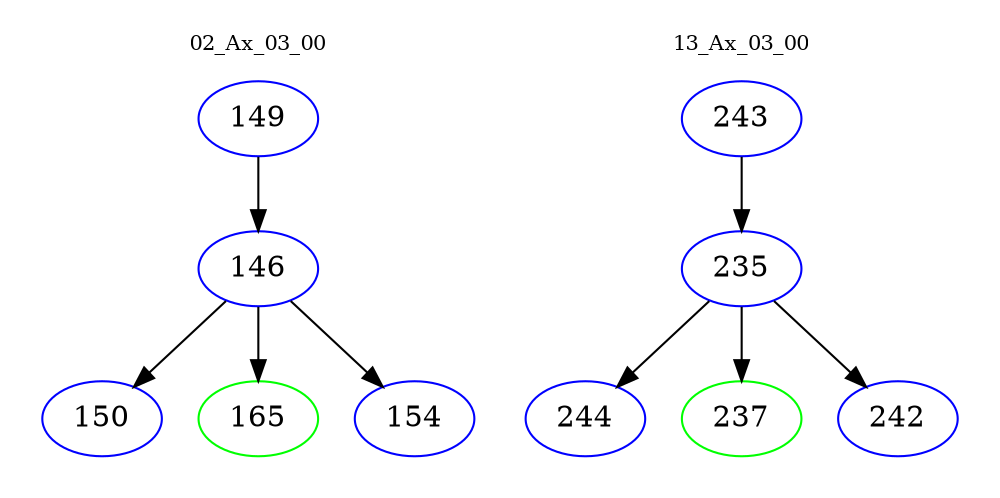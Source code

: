 digraph{
subgraph cluster_0 {
color = white
label = "02_Ax_03_00";
fontsize=10;
T0_149 [label="149", color="blue"]
T0_149 -> T0_146 [color="black"]
T0_146 [label="146", color="blue"]
T0_146 -> T0_150 [color="black"]
T0_150 [label="150", color="blue"]
T0_146 -> T0_165 [color="black"]
T0_165 [label="165", color="green"]
T0_146 -> T0_154 [color="black"]
T0_154 [label="154", color="blue"]
}
subgraph cluster_1 {
color = white
label = "13_Ax_03_00";
fontsize=10;
T1_243 [label="243", color="blue"]
T1_243 -> T1_235 [color="black"]
T1_235 [label="235", color="blue"]
T1_235 -> T1_244 [color="black"]
T1_244 [label="244", color="blue"]
T1_235 -> T1_237 [color="black"]
T1_237 [label="237", color="green"]
T1_235 -> T1_242 [color="black"]
T1_242 [label="242", color="blue"]
}
}
